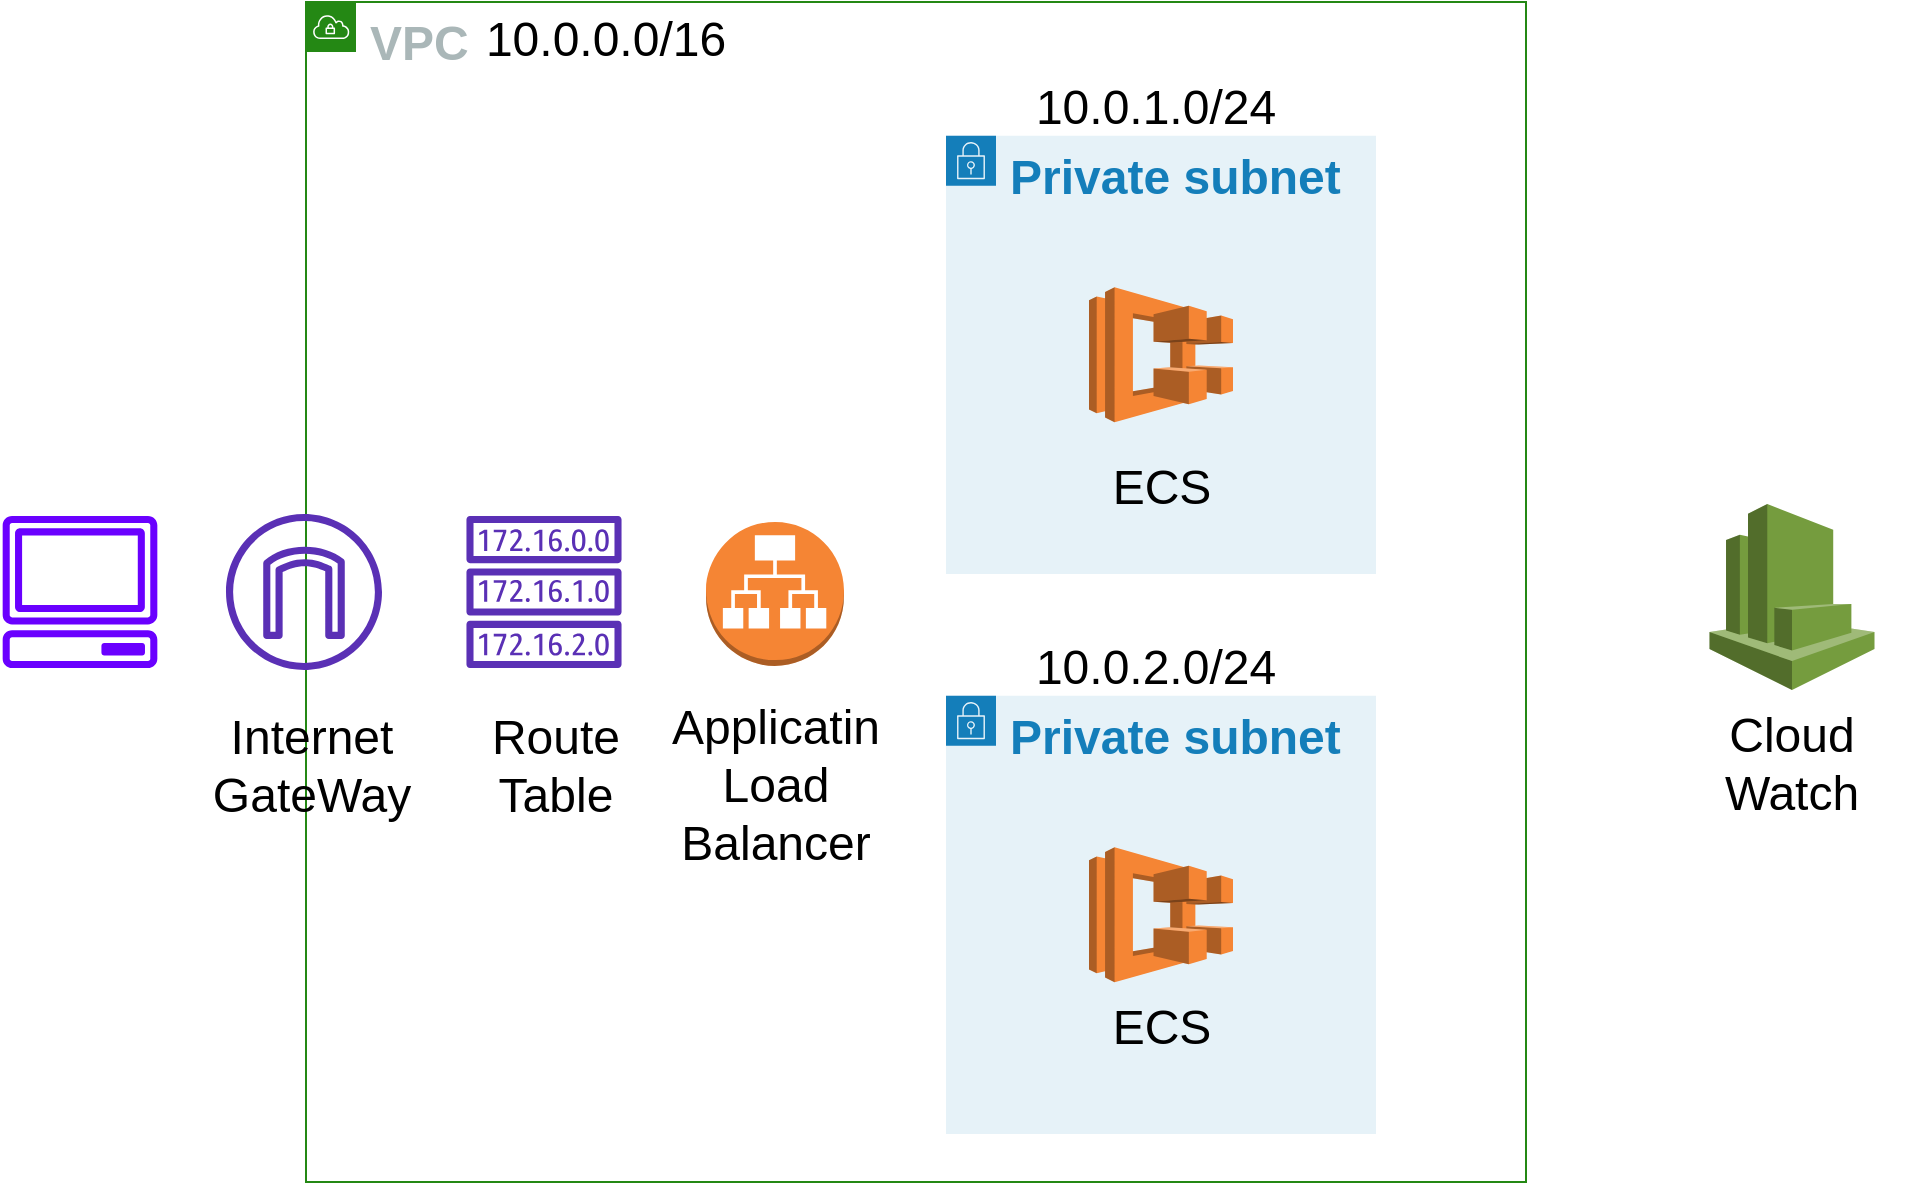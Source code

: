 <mxfile>
    <diagram id="Ht1M8jgEwFfnCIfOTk4-" name="Page-1">
        <mxGraphModel dx="853" dy="634" grid="1" gridSize="10" guides="1" tooltips="1" connect="1" arrows="1" fold="1" page="1" pageScale="1" pageWidth="1169" pageHeight="827" math="0" shadow="0">
            <root>
                <mxCell id="0"/>
                <mxCell id="1" parent="0"/>
                <mxCell id="7puNKeEmt7TFSCBYXdVY-1" value="" style="outlineConnect=0;fontColor=#ffffff;fillColor=#6a00ff;strokeColor=#3700CC;dashed=0;verticalLabelPosition=bottom;verticalAlign=top;align=center;html=1;fontSize=12;fontStyle=0;aspect=fixed;pointerEvents=1;shape=mxgraph.aws4.client;" parent="1" vertex="1">
                    <mxGeometry x="40" y="376" width="78" height="76" as="geometry"/>
                </mxCell>
                <mxCell id="27" value="" style="group" parent="1" vertex="1" connectable="0">
                    <mxGeometry x="870" y="370" width="130" height="160" as="geometry"/>
                </mxCell>
                <mxCell id="23" value="" style="outlineConnect=0;dashed=0;verticalLabelPosition=bottom;verticalAlign=top;align=center;html=1;shape=mxgraph.aws3.cloudwatch;fillColor=#759C3E;gradientColor=none;fontColor=#000;" parent="27" vertex="1">
                    <mxGeometry x="23.75" width="82.5" height="93" as="geometry"/>
                </mxCell>
                <mxCell id="26" value="&lt;span style=&quot;font-size: 24px;&quot;&gt;Cloud&lt;br&gt;Watch&lt;br&gt;&lt;/span&gt;" style="text;html=1;strokeColor=none;fillColor=none;align=center;verticalAlign=middle;whiteSpace=wrap;rounded=0;" parent="27" vertex="1">
                    <mxGeometry y="100" width="130" height="60" as="geometry"/>
                </mxCell>
                <mxCell id="31" value="" style="group" parent="1" vertex="1" connectable="0">
                    <mxGeometry x="130" y="119" width="672" height="590" as="geometry"/>
                </mxCell>
                <mxCell id="7puNKeEmt7TFSCBYXdVY-14" value="VPC" style="points=[[0,0],[0.25,0],[0.5,0],[0.75,0],[1,0],[1,0.25],[1,0.5],[1,0.75],[1,1],[0.75,1],[0.5,1],[0.25,1],[0,1],[0,0.75],[0,0.5],[0,0.25]];outlineConnect=0;gradientColor=none;html=1;whiteSpace=wrap;fontSize=24;fontStyle=1;shape=mxgraph.aws4.group;grIcon=mxgraph.aws4.group_vpc;strokeColor=#248814;fillColor=none;verticalAlign=top;align=left;spacingLeft=30;fontColor=#AAB7B8;dashed=0;rounded=1;" parent="31" vertex="1">
                    <mxGeometry x="62" width="610" height="590" as="geometry"/>
                </mxCell>
                <mxCell id="7puNKeEmt7TFSCBYXdVY-37" value="10.0.0.0/16" style="text;html=1;strokeColor=none;fillColor=none;align=center;verticalAlign=middle;whiteSpace=wrap;rounded=0;fontSize=24;" parent="31" vertex="1">
                    <mxGeometry x="192" y="9" width="40" height="20" as="geometry"/>
                </mxCell>
                <mxCell id="3" value="" style="group" parent="31" vertex="1" connectable="0">
                    <mxGeometry x="382" y="42" width="215" height="244" as="geometry"/>
                </mxCell>
                <mxCell id="7puNKeEmt7TFSCBYXdVY-30" value="10.0.1.0/24" style="text;html=1;strokeColor=none;fillColor=none;align=center;verticalAlign=middle;whiteSpace=wrap;rounded=0;fontSize=24;" parent="3" vertex="1">
                    <mxGeometry x="53.75" width="101.528" height="21.916" as="geometry"/>
                </mxCell>
                <mxCell id="2" value="" style="group" parent="3" vertex="1" connectable="0">
                    <mxGeometry y="24.838" width="215" height="219.162" as="geometry"/>
                </mxCell>
                <mxCell id="7puNKeEmt7TFSCBYXdVY-16" value="Private subnet" style="points=[[0,0],[0.25,0],[0.5,0],[0.75,0],[1,0],[1,0.25],[1,0.5],[1,0.75],[1,1],[0.75,1],[0.5,1],[0.25,1],[0,1],[0,0.75],[0,0.5],[0,0.25]];outlineConnect=0;gradientColor=none;html=1;whiteSpace=wrap;fontSize=24;fontStyle=1;shape=mxgraph.aws4.group;grIcon=mxgraph.aws4.group_security_group;grStroke=0;strokeColor=#147EBA;fillColor=#E6F2F8;verticalAlign=top;align=left;spacingLeft=30;fontColor=#147EBA;dashed=0;rounded=1;" parent="2" vertex="1">
                    <mxGeometry width="215" height="219.162" as="geometry"/>
                </mxCell>
                <mxCell id="9" value="" style="outlineConnect=0;dashed=0;verticalLabelPosition=bottom;verticalAlign=top;align=center;html=1;shape=mxgraph.aws3.ecs;fillColor=#F58534;gradientColor=none;" parent="2" vertex="1">
                    <mxGeometry x="71.5" y="75.832" width="72" height="67.5" as="geometry"/>
                </mxCell>
                <mxCell id="20" value="&lt;font color=&quot;#000000&quot;&gt;ECS&lt;/font&gt;" style="text;html=1;strokeColor=none;fillColor=none;align=center;verticalAlign=middle;whiteSpace=wrap;rounded=0;fontSize=24;" parent="2" vertex="1">
                    <mxGeometry x="56.74" y="165.162" width="101.528" height="21.916" as="geometry"/>
                </mxCell>
                <mxCell id="4" value="" style="group" parent="31" vertex="1" connectable="0">
                    <mxGeometry x="382" y="322" width="215" height="244" as="geometry"/>
                </mxCell>
                <mxCell id="5" value="10.0.2.0/24" style="text;html=1;strokeColor=none;fillColor=none;align=center;verticalAlign=middle;whiteSpace=wrap;rounded=0;fontSize=24;" parent="4" vertex="1">
                    <mxGeometry x="53.75" width="101.528" height="21.916" as="geometry"/>
                </mxCell>
                <mxCell id="6" value="" style="group" parent="4" vertex="1" connectable="0">
                    <mxGeometry y="24.838" width="215" height="219.162" as="geometry"/>
                </mxCell>
                <mxCell id="7" value="Private subnet" style="points=[[0,0],[0.25,0],[0.5,0],[0.75,0],[1,0],[1,0.25],[1,0.5],[1,0.75],[1,1],[0.75,1],[0.5,1],[0.25,1],[0,1],[0,0.75],[0,0.5],[0,0.25]];outlineConnect=0;gradientColor=none;html=1;whiteSpace=wrap;fontSize=24;fontStyle=1;shape=mxgraph.aws4.group;grIcon=mxgraph.aws4.group_security_group;grStroke=0;strokeColor=#147EBA;fillColor=#E6F2F8;verticalAlign=top;align=left;spacingLeft=30;fontColor=#147EBA;dashed=0;rounded=1;" parent="6" vertex="1">
                    <mxGeometry width="215" height="219.162" as="geometry"/>
                </mxCell>
                <mxCell id="10" value="" style="outlineConnect=0;dashed=0;verticalLabelPosition=bottom;verticalAlign=top;align=center;html=1;shape=mxgraph.aws3.ecs;fillColor=#F58534;gradientColor=none;" parent="6" vertex="1">
                    <mxGeometry x="71.5" y="75.832" width="72" height="67.5" as="geometry"/>
                </mxCell>
                <mxCell id="17" value="&lt;font color=&quot;#000000&quot;&gt;ECS&lt;/font&gt;" style="text;html=1;strokeColor=none;fillColor=none;align=center;verticalAlign=middle;whiteSpace=wrap;rounded=0;fontSize=24;" parent="6" vertex="1">
                    <mxGeometry x="56.74" y="155.162" width="101.528" height="21.916" as="geometry"/>
                </mxCell>
                <mxCell id="28" value="" style="group" parent="31" vertex="1" connectable="0">
                    <mxGeometry x="231.5" y="260" width="130" height="162" as="geometry"/>
                </mxCell>
                <mxCell id="22" value="" style="outlineConnect=0;dashed=0;verticalLabelPosition=bottom;verticalAlign=top;align=center;html=1;shape=mxgraph.aws3.application_load_balancer;fillColor=#F58534;gradientColor=none;fontColor=#000;" parent="28" vertex="1">
                    <mxGeometry x="30.5" width="69" height="72" as="geometry"/>
                </mxCell>
                <mxCell id="25" value="&lt;span style=&quot;font-size: 24px;&quot;&gt;Applicatin&lt;br&gt;Load&lt;br&gt;Balancer&lt;br&gt;&lt;/span&gt;" style="text;html=1;strokeColor=none;fillColor=none;align=center;verticalAlign=middle;whiteSpace=wrap;rounded=0;" parent="28" vertex="1">
                    <mxGeometry y="102" width="130" height="60" as="geometry"/>
                </mxCell>
                <mxCell id="29" value="" style="group" parent="31" vertex="1" connectable="0">
                    <mxGeometry x="122" y="257" width="130" height="155" as="geometry"/>
                </mxCell>
                <mxCell id="7puNKeEmt7TFSCBYXdVY-20" value="" style="outlineConnect=0;fontColor=#232F3E;gradientColor=none;fillColor=#5A30B5;strokeColor=none;dashed=0;verticalLabelPosition=bottom;verticalAlign=top;align=center;html=1;fontSize=12;fontStyle=0;aspect=fixed;pointerEvents=1;shape=mxgraph.aws4.route_table;rounded=1;" parent="29" vertex="1">
                    <mxGeometry x="20" width="78" height="76" as="geometry"/>
                </mxCell>
                <mxCell id="7puNKeEmt7TFSCBYXdVY-29" value="&lt;span style=&quot;font-size: 24px&quot;&gt;Route&lt;br&gt;Table&lt;/span&gt;" style="text;html=1;strokeColor=none;fillColor=none;align=center;verticalAlign=middle;whiteSpace=wrap;rounded=0;" parent="29" vertex="1">
                    <mxGeometry y="95" width="130" height="60" as="geometry"/>
                </mxCell>
                <mxCell id="30" value="" style="group" parent="31" vertex="1" connectable="0">
                    <mxGeometry y="256" width="130" height="156" as="geometry"/>
                </mxCell>
                <mxCell id="7puNKeEmt7TFSCBYXdVY-19" value="" style="outlineConnect=0;fontColor=#232F3E;gradientColor=none;fillColor=#5A30B5;strokeColor=none;dashed=0;verticalLabelPosition=bottom;verticalAlign=top;align=center;html=1;fontSize=12;fontStyle=0;aspect=fixed;pointerEvents=1;shape=mxgraph.aws4.internet_gateway;rounded=1;" parent="30" vertex="1">
                    <mxGeometry x="22" width="78" height="78" as="geometry"/>
                </mxCell>
                <mxCell id="7puNKeEmt7TFSCBYXdVY-23" value="&lt;font style=&quot;font-size: 24px&quot;&gt;Internet &lt;br&gt;GateWay&lt;/font&gt;" style="text;html=1;strokeColor=none;fillColor=none;align=center;verticalAlign=middle;whiteSpace=wrap;rounded=0;" parent="30" vertex="1">
                    <mxGeometry y="96" width="130" height="60" as="geometry"/>
                </mxCell>
            </root>
        </mxGraphModel>
    </diagram>
</mxfile>